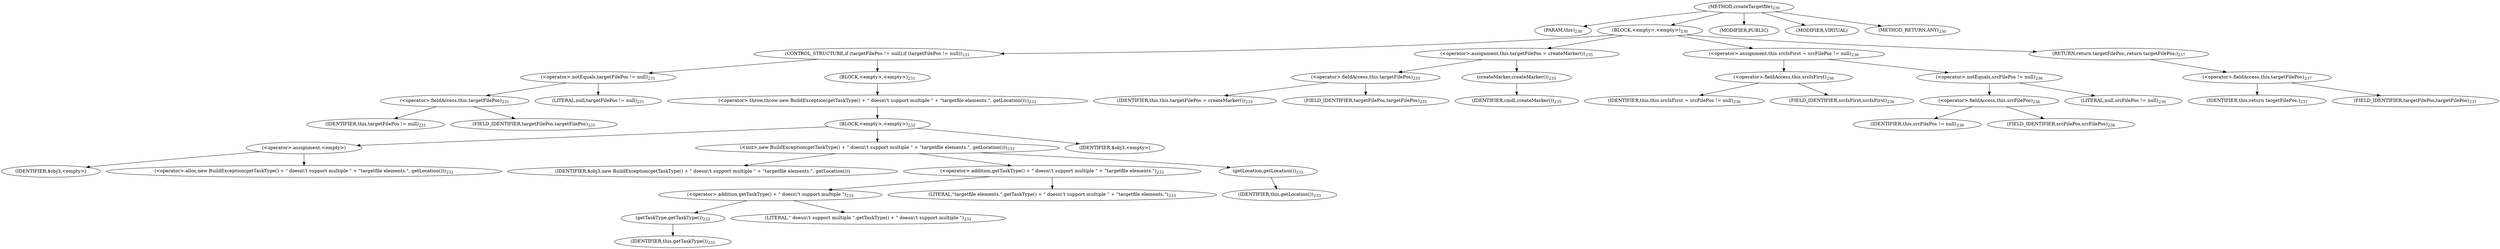 digraph "createTargetfile" {  
"309" [label = <(METHOD,createTargetfile)<SUB>230</SUB>> ]
"17" [label = <(PARAM,this)<SUB>230</SUB>> ]
"310" [label = <(BLOCK,&lt;empty&gt;,&lt;empty&gt;)<SUB>230</SUB>> ]
"311" [label = <(CONTROL_STRUCTURE,if (targetFilePos != null),if (targetFilePos != null))<SUB>231</SUB>> ]
"312" [label = <(&lt;operator&gt;.notEquals,targetFilePos != null)<SUB>231</SUB>> ]
"313" [label = <(&lt;operator&gt;.fieldAccess,this.targetFilePos)<SUB>231</SUB>> ]
"314" [label = <(IDENTIFIER,this,targetFilePos != null)<SUB>231</SUB>> ]
"315" [label = <(FIELD_IDENTIFIER,targetFilePos,targetFilePos)<SUB>231</SUB>> ]
"316" [label = <(LITERAL,null,targetFilePos != null)<SUB>231</SUB>> ]
"317" [label = <(BLOCK,&lt;empty&gt;,&lt;empty&gt;)<SUB>231</SUB>> ]
"318" [label = <(&lt;operator&gt;.throw,throw new BuildException(getTaskType() + &quot; doesn\'t support multiple &quot; + &quot;targetfile elements.&quot;, getLocation());)<SUB>232</SUB>> ]
"319" [label = <(BLOCK,&lt;empty&gt;,&lt;empty&gt;)<SUB>232</SUB>> ]
"320" [label = <(&lt;operator&gt;.assignment,&lt;empty&gt;)> ]
"321" [label = <(IDENTIFIER,$obj3,&lt;empty&gt;)> ]
"322" [label = <(&lt;operator&gt;.alloc,new BuildException(getTaskType() + &quot; doesn\'t support multiple &quot; + &quot;targetfile elements.&quot;, getLocation()))<SUB>232</SUB>> ]
"323" [label = <(&lt;init&gt;,new BuildException(getTaskType() + &quot; doesn\'t support multiple &quot; + &quot;targetfile elements.&quot;, getLocation()))<SUB>232</SUB>> ]
"324" [label = <(IDENTIFIER,$obj3,new BuildException(getTaskType() + &quot; doesn\'t support multiple &quot; + &quot;targetfile elements.&quot;, getLocation()))> ]
"325" [label = <(&lt;operator&gt;.addition,getTaskType() + &quot; doesn\'t support multiple &quot; + &quot;targetfile elements.&quot;)<SUB>232</SUB>> ]
"326" [label = <(&lt;operator&gt;.addition,getTaskType() + &quot; doesn\'t support multiple &quot;)<SUB>232</SUB>> ]
"327" [label = <(getTaskType,getTaskType())<SUB>232</SUB>> ]
"16" [label = <(IDENTIFIER,this,getTaskType())<SUB>232</SUB>> ]
"328" [label = <(LITERAL,&quot; doesn\'t support multiple &quot;,getTaskType() + &quot; doesn\'t support multiple &quot;)<SUB>232</SUB>> ]
"329" [label = <(LITERAL,&quot;targetfile elements.&quot;,getTaskType() + &quot; doesn\'t support multiple &quot; + &quot;targetfile elements.&quot;)<SUB>233</SUB>> ]
"330" [label = <(getLocation,getLocation())<SUB>233</SUB>> ]
"18" [label = <(IDENTIFIER,this,getLocation())<SUB>233</SUB>> ]
"331" [label = <(IDENTIFIER,$obj3,&lt;empty&gt;)> ]
"332" [label = <(&lt;operator&gt;.assignment,this.targetFilePos = createMarker())<SUB>235</SUB>> ]
"333" [label = <(&lt;operator&gt;.fieldAccess,this.targetFilePos)<SUB>235</SUB>> ]
"334" [label = <(IDENTIFIER,this,this.targetFilePos = createMarker())<SUB>235</SUB>> ]
"335" [label = <(FIELD_IDENTIFIER,targetFilePos,targetFilePos)<SUB>235</SUB>> ]
"336" [label = <(createMarker,createMarker())<SUB>235</SUB>> ]
"337" [label = <(IDENTIFIER,cmdl,createMarker())<SUB>235</SUB>> ]
"338" [label = <(&lt;operator&gt;.assignment,this.srcIsFirst = srcFilePos != null)<SUB>236</SUB>> ]
"339" [label = <(&lt;operator&gt;.fieldAccess,this.srcIsFirst)<SUB>236</SUB>> ]
"340" [label = <(IDENTIFIER,this,this.srcIsFirst = srcFilePos != null)<SUB>236</SUB>> ]
"341" [label = <(FIELD_IDENTIFIER,srcIsFirst,srcIsFirst)<SUB>236</SUB>> ]
"342" [label = <(&lt;operator&gt;.notEquals,srcFilePos != null)<SUB>236</SUB>> ]
"343" [label = <(&lt;operator&gt;.fieldAccess,this.srcFilePos)<SUB>236</SUB>> ]
"344" [label = <(IDENTIFIER,this,srcFilePos != null)<SUB>236</SUB>> ]
"345" [label = <(FIELD_IDENTIFIER,srcFilePos,srcFilePos)<SUB>236</SUB>> ]
"346" [label = <(LITERAL,null,srcFilePos != null)<SUB>236</SUB>> ]
"347" [label = <(RETURN,return targetFilePos;,return targetFilePos;)<SUB>237</SUB>> ]
"348" [label = <(&lt;operator&gt;.fieldAccess,this.targetFilePos)<SUB>237</SUB>> ]
"349" [label = <(IDENTIFIER,this,return targetFilePos;)<SUB>237</SUB>> ]
"350" [label = <(FIELD_IDENTIFIER,targetFilePos,targetFilePos)<SUB>237</SUB>> ]
"351" [label = <(MODIFIER,PUBLIC)> ]
"352" [label = <(MODIFIER,VIRTUAL)> ]
"353" [label = <(METHOD_RETURN,ANY)<SUB>230</SUB>> ]
  "309" -> "17" 
  "309" -> "310" 
  "309" -> "351" 
  "309" -> "352" 
  "309" -> "353" 
  "310" -> "311" 
  "310" -> "332" 
  "310" -> "338" 
  "310" -> "347" 
  "311" -> "312" 
  "311" -> "317" 
  "312" -> "313" 
  "312" -> "316" 
  "313" -> "314" 
  "313" -> "315" 
  "317" -> "318" 
  "318" -> "319" 
  "319" -> "320" 
  "319" -> "323" 
  "319" -> "331" 
  "320" -> "321" 
  "320" -> "322" 
  "323" -> "324" 
  "323" -> "325" 
  "323" -> "330" 
  "325" -> "326" 
  "325" -> "329" 
  "326" -> "327" 
  "326" -> "328" 
  "327" -> "16" 
  "330" -> "18" 
  "332" -> "333" 
  "332" -> "336" 
  "333" -> "334" 
  "333" -> "335" 
  "336" -> "337" 
  "338" -> "339" 
  "338" -> "342" 
  "339" -> "340" 
  "339" -> "341" 
  "342" -> "343" 
  "342" -> "346" 
  "343" -> "344" 
  "343" -> "345" 
  "347" -> "348" 
  "348" -> "349" 
  "348" -> "350" 
}
